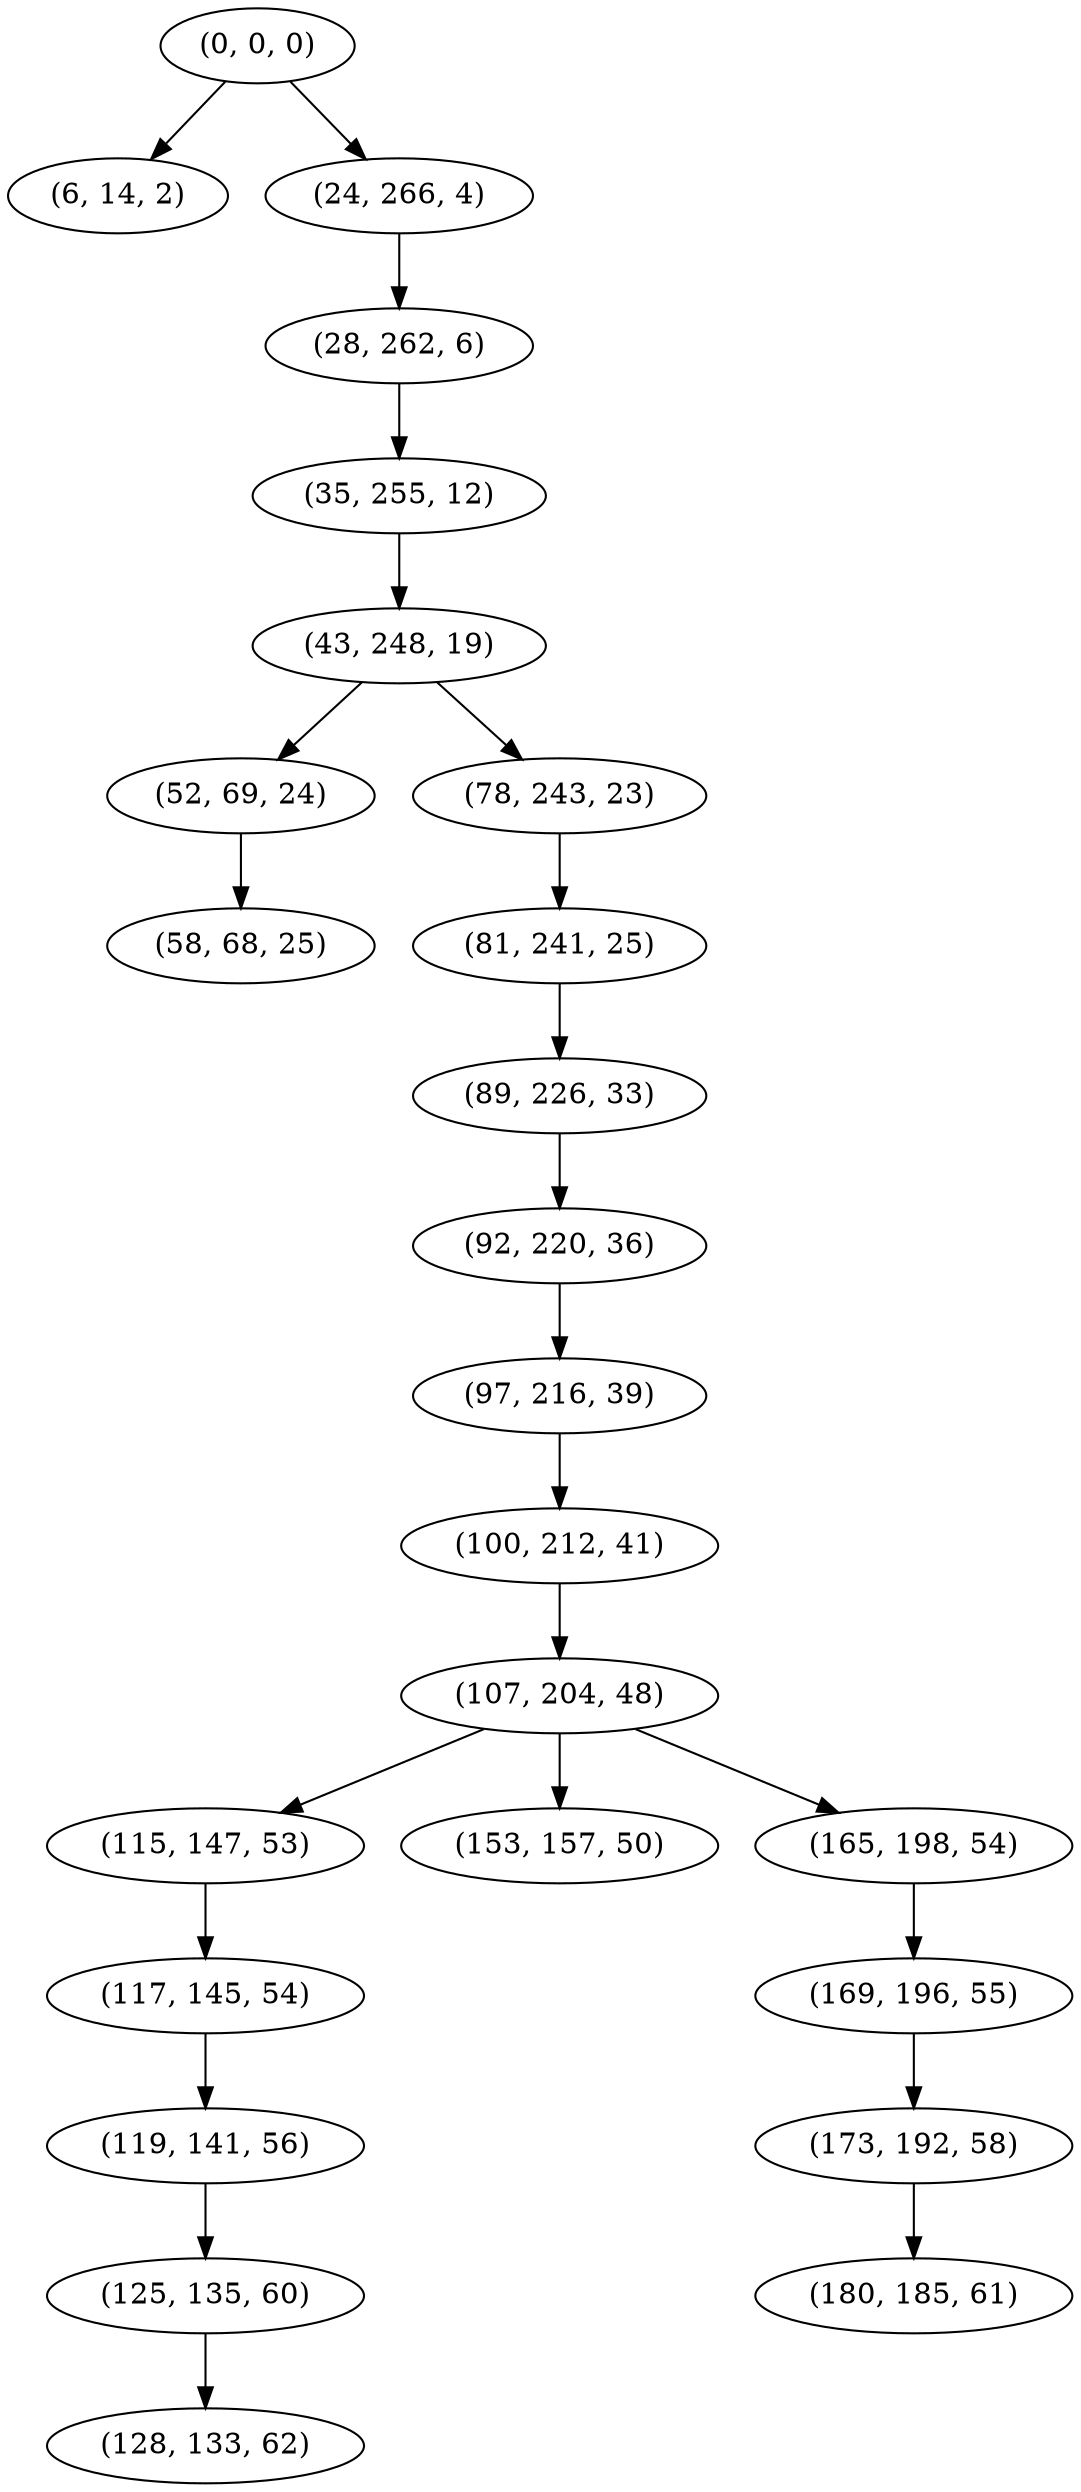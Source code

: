 digraph tree {
    "(0, 0, 0)";
    "(6, 14, 2)";
    "(24, 266, 4)";
    "(28, 262, 6)";
    "(35, 255, 12)";
    "(43, 248, 19)";
    "(52, 69, 24)";
    "(58, 68, 25)";
    "(78, 243, 23)";
    "(81, 241, 25)";
    "(89, 226, 33)";
    "(92, 220, 36)";
    "(97, 216, 39)";
    "(100, 212, 41)";
    "(107, 204, 48)";
    "(115, 147, 53)";
    "(117, 145, 54)";
    "(119, 141, 56)";
    "(125, 135, 60)";
    "(128, 133, 62)";
    "(153, 157, 50)";
    "(165, 198, 54)";
    "(169, 196, 55)";
    "(173, 192, 58)";
    "(180, 185, 61)";
    "(0, 0, 0)" -> "(6, 14, 2)";
    "(0, 0, 0)" -> "(24, 266, 4)";
    "(24, 266, 4)" -> "(28, 262, 6)";
    "(28, 262, 6)" -> "(35, 255, 12)";
    "(35, 255, 12)" -> "(43, 248, 19)";
    "(43, 248, 19)" -> "(52, 69, 24)";
    "(43, 248, 19)" -> "(78, 243, 23)";
    "(52, 69, 24)" -> "(58, 68, 25)";
    "(78, 243, 23)" -> "(81, 241, 25)";
    "(81, 241, 25)" -> "(89, 226, 33)";
    "(89, 226, 33)" -> "(92, 220, 36)";
    "(92, 220, 36)" -> "(97, 216, 39)";
    "(97, 216, 39)" -> "(100, 212, 41)";
    "(100, 212, 41)" -> "(107, 204, 48)";
    "(107, 204, 48)" -> "(115, 147, 53)";
    "(107, 204, 48)" -> "(153, 157, 50)";
    "(107, 204, 48)" -> "(165, 198, 54)";
    "(115, 147, 53)" -> "(117, 145, 54)";
    "(117, 145, 54)" -> "(119, 141, 56)";
    "(119, 141, 56)" -> "(125, 135, 60)";
    "(125, 135, 60)" -> "(128, 133, 62)";
    "(165, 198, 54)" -> "(169, 196, 55)";
    "(169, 196, 55)" -> "(173, 192, 58)";
    "(173, 192, 58)" -> "(180, 185, 61)";
}
